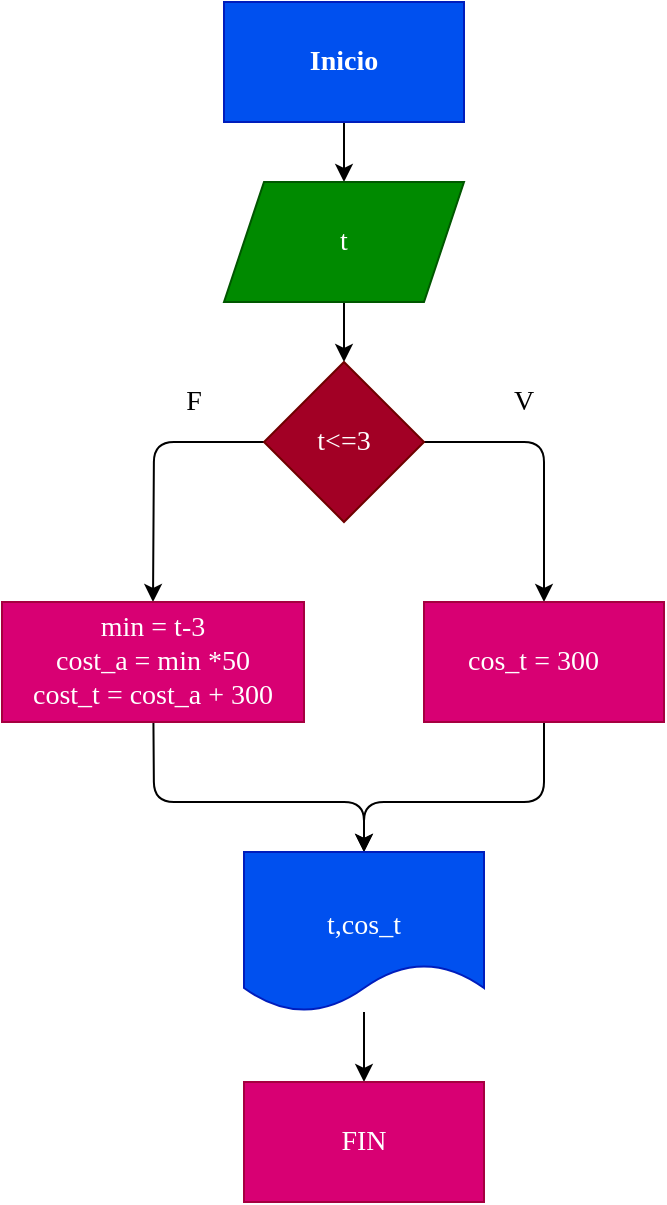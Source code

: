 <mxfile>
    <diagram id="jjFJ0De6YTmwAFnQ8sOZ" name="Página-1">
        <mxGraphModel dx="475" dy="357" grid="1" gridSize="10" guides="1" tooltips="1" connect="1" arrows="1" fold="1" page="1" pageScale="1" pageWidth="827" pageHeight="1169" math="0" shadow="0">
            <root>
                <mxCell id="0"/>
                <mxCell id="1" parent="0"/>
                <mxCell id="4" value="" style="edgeStyle=none;html=1;fontFamily=Comic Sans MS;fontSize=14;" parent="1" source="2" target="3" edge="1">
                    <mxGeometry relative="1" as="geometry"/>
                </mxCell>
                <mxCell id="2" value="Inicio" style="rounded=0;whiteSpace=wrap;html=1;fontFamily=Comic Sans MS;fontSize=14;fontStyle=1;fillColor=#0050ef;fontColor=#ffffff;strokeColor=#001DBC;" parent="1" vertex="1">
                    <mxGeometry x="180" y="80" width="120" height="60" as="geometry"/>
                </mxCell>
                <mxCell id="6" value="" style="edgeStyle=none;html=1;fontFamily=Comic Sans MS;fontSize=14;" parent="1" source="3" target="5" edge="1">
                    <mxGeometry relative="1" as="geometry"/>
                </mxCell>
                <mxCell id="3" value="t" style="shape=parallelogram;perimeter=parallelogramPerimeter;whiteSpace=wrap;html=1;fixedSize=1;fontFamily=Comic Sans MS;fontSize=14;fillColor=#008a00;fontColor=#ffffff;strokeColor=#005700;" parent="1" vertex="1">
                    <mxGeometry x="180" y="170" width="120" height="60" as="geometry"/>
                </mxCell>
                <mxCell id="9" style="edgeStyle=none;html=1;entryX=0.5;entryY=0;entryDx=0;entryDy=0;fontFamily=Comic Sans MS;fontSize=14;" parent="1" source="5" target="8" edge="1">
                    <mxGeometry relative="1" as="geometry">
                        <Array as="points">
                            <mxPoint x="145" y="300"/>
                        </Array>
                    </mxGeometry>
                </mxCell>
                <mxCell id="10" style="edgeStyle=none;html=1;entryX=0.5;entryY=0;entryDx=0;entryDy=0;fontFamily=Comic Sans MS;fontSize=14;" parent="1" source="5" target="7" edge="1">
                    <mxGeometry relative="1" as="geometry">
                        <Array as="points">
                            <mxPoint x="340" y="300"/>
                        </Array>
                    </mxGeometry>
                </mxCell>
                <mxCell id="5" value="t&amp;lt;=3" style="rhombus;whiteSpace=wrap;html=1;fontFamily=Comic Sans MS;fontSize=14;fillColor=#a20025;fontColor=#ffffff;strokeColor=#6F0000;" parent="1" vertex="1">
                    <mxGeometry x="200" y="260" width="80" height="80" as="geometry"/>
                </mxCell>
                <mxCell id="18" style="edgeStyle=none;html=1;" edge="1" parent="1" source="7" target="11">
                    <mxGeometry relative="1" as="geometry">
                        <mxPoint x="250" y="500" as="targetPoint"/>
                        <Array as="points">
                            <mxPoint x="340" y="480"/>
                            <mxPoint x="250" y="480"/>
                        </Array>
                    </mxGeometry>
                </mxCell>
                <mxCell id="7" value="cos_t = 300&amp;nbsp; &amp;nbsp;" style="rounded=0;whiteSpace=wrap;html=1;fontFamily=Comic Sans MS;fontSize=14;fillColor=#d80073;fontColor=#ffffff;strokeColor=#A50040;" parent="1" vertex="1">
                    <mxGeometry x="280" y="380" width="120" height="60" as="geometry"/>
                </mxCell>
                <mxCell id="17" style="edgeStyle=none;html=1;entryX=0.5;entryY=0;entryDx=0;entryDy=0;" edge="1" parent="1" source="8" target="11">
                    <mxGeometry relative="1" as="geometry">
                        <Array as="points">
                            <mxPoint x="145" y="480"/>
                            <mxPoint x="250" y="480"/>
                        </Array>
                    </mxGeometry>
                </mxCell>
                <mxCell id="8" value="min = t-3&lt;br&gt;cost_a = min *50&lt;br&gt;cost_t = cost_a + 300" style="rounded=0;whiteSpace=wrap;html=1;fontFamily=Comic Sans MS;fontSize=14;fillColor=#d80073;fontColor=#ffffff;strokeColor=#A50040;" parent="1" vertex="1">
                    <mxGeometry x="69" y="380" width="151" height="60" as="geometry"/>
                </mxCell>
                <mxCell id="19" value="" style="edgeStyle=none;html=1;" edge="1" parent="1" source="11" target="12">
                    <mxGeometry relative="1" as="geometry"/>
                </mxCell>
                <mxCell id="11" value="&lt;br&gt;t,cos_t" style="shape=document;whiteSpace=wrap;html=1;boundedLbl=1;fontFamily=Comic Sans MS;fontSize=14;fillColor=#0050ef;fontColor=#ffffff;strokeColor=#001DBC;" parent="1" vertex="1">
                    <mxGeometry x="190" y="505" width="120" height="80" as="geometry"/>
                </mxCell>
                <mxCell id="12" value="FIN" style="rounded=0;whiteSpace=wrap;html=1;fontFamily=Comic Sans MS;fontSize=14;fillColor=#d80073;fontColor=#ffffff;strokeColor=#A50040;" parent="1" vertex="1">
                    <mxGeometry x="190" y="620" width="120" height="60" as="geometry"/>
                </mxCell>
                <mxCell id="13" value="F" style="text;html=1;strokeColor=none;fillColor=none;align=center;verticalAlign=middle;whiteSpace=wrap;rounded=0;fontFamily=Comic Sans MS;fontSize=14;" parent="1" vertex="1">
                    <mxGeometry x="140" y="270" width="50" height="20" as="geometry"/>
                </mxCell>
                <mxCell id="16" value="V" style="text;html=1;strokeColor=none;fillColor=none;align=center;verticalAlign=middle;whiteSpace=wrap;rounded=0;fontFamily=Comic Sans MS;fontSize=14;" parent="1" vertex="1">
                    <mxGeometry x="310" y="270" width="40" height="20" as="geometry"/>
                </mxCell>
            </root>
        </mxGraphModel>
    </diagram>
</mxfile>
